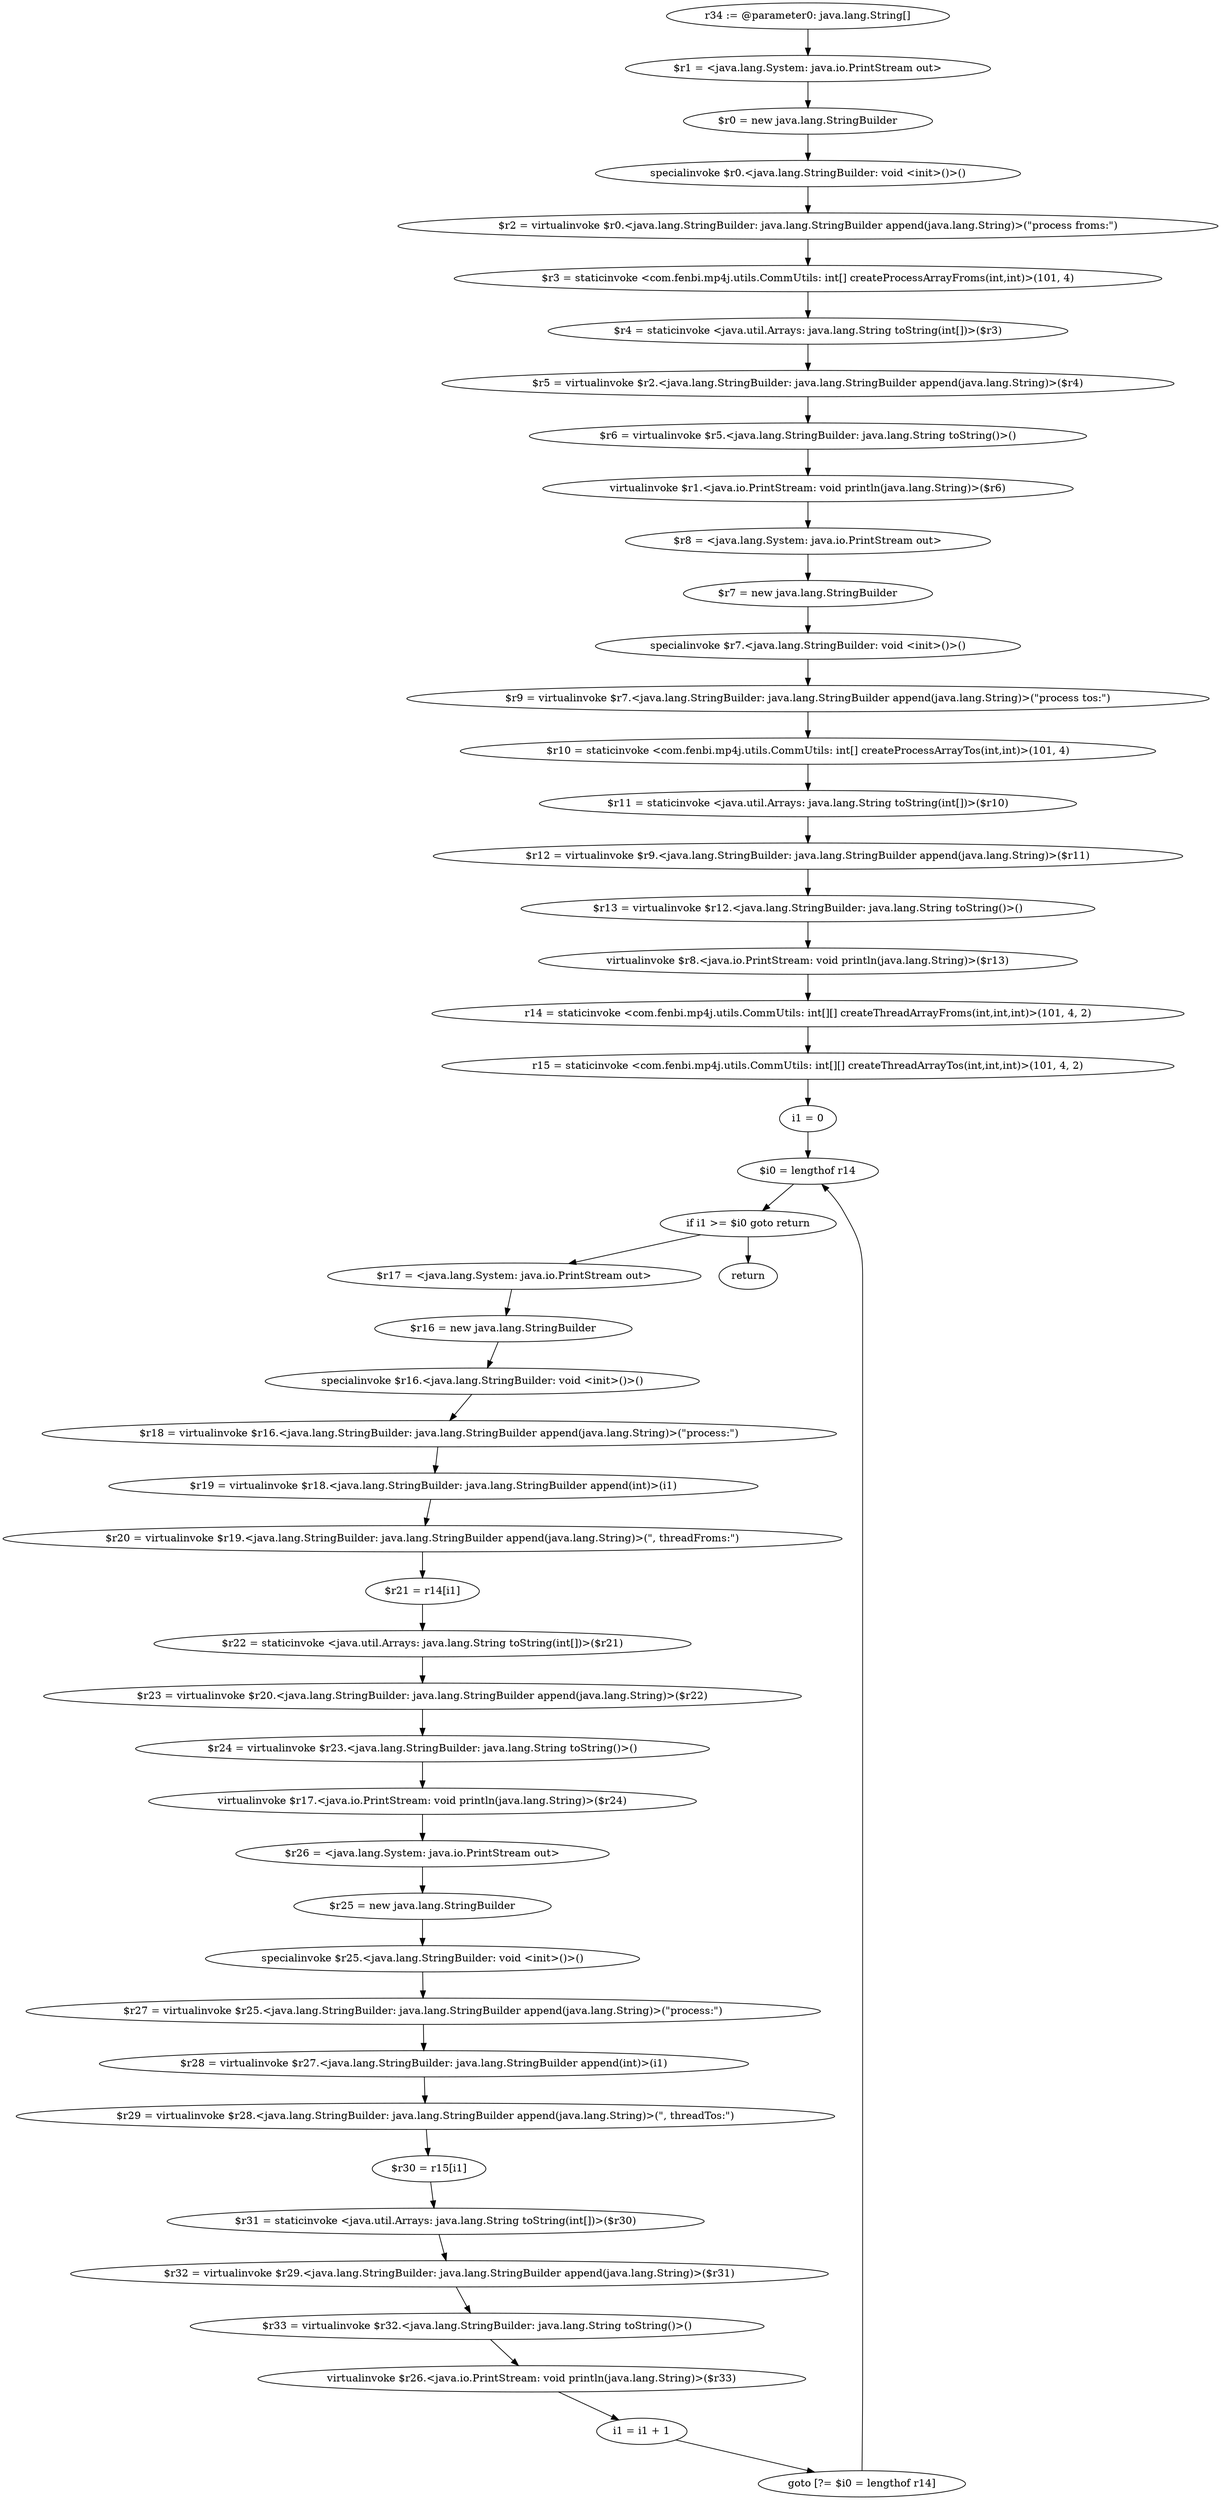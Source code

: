 digraph "unitGraph" {
    "r34 := @parameter0: java.lang.String[]"
    "$r1 = <java.lang.System: java.io.PrintStream out>"
    "$r0 = new java.lang.StringBuilder"
    "specialinvoke $r0.<java.lang.StringBuilder: void <init>()>()"
    "$r2 = virtualinvoke $r0.<java.lang.StringBuilder: java.lang.StringBuilder append(java.lang.String)>(\"process froms:\")"
    "$r3 = staticinvoke <com.fenbi.mp4j.utils.CommUtils: int[] createProcessArrayFroms(int,int)>(101, 4)"
    "$r4 = staticinvoke <java.util.Arrays: java.lang.String toString(int[])>($r3)"
    "$r5 = virtualinvoke $r2.<java.lang.StringBuilder: java.lang.StringBuilder append(java.lang.String)>($r4)"
    "$r6 = virtualinvoke $r5.<java.lang.StringBuilder: java.lang.String toString()>()"
    "virtualinvoke $r1.<java.io.PrintStream: void println(java.lang.String)>($r6)"
    "$r8 = <java.lang.System: java.io.PrintStream out>"
    "$r7 = new java.lang.StringBuilder"
    "specialinvoke $r7.<java.lang.StringBuilder: void <init>()>()"
    "$r9 = virtualinvoke $r7.<java.lang.StringBuilder: java.lang.StringBuilder append(java.lang.String)>(\"process tos:\")"
    "$r10 = staticinvoke <com.fenbi.mp4j.utils.CommUtils: int[] createProcessArrayTos(int,int)>(101, 4)"
    "$r11 = staticinvoke <java.util.Arrays: java.lang.String toString(int[])>($r10)"
    "$r12 = virtualinvoke $r9.<java.lang.StringBuilder: java.lang.StringBuilder append(java.lang.String)>($r11)"
    "$r13 = virtualinvoke $r12.<java.lang.StringBuilder: java.lang.String toString()>()"
    "virtualinvoke $r8.<java.io.PrintStream: void println(java.lang.String)>($r13)"
    "r14 = staticinvoke <com.fenbi.mp4j.utils.CommUtils: int[][] createThreadArrayFroms(int,int,int)>(101, 4, 2)"
    "r15 = staticinvoke <com.fenbi.mp4j.utils.CommUtils: int[][] createThreadArrayTos(int,int,int)>(101, 4, 2)"
    "i1 = 0"
    "$i0 = lengthof r14"
    "if i1 >= $i0 goto return"
    "$r17 = <java.lang.System: java.io.PrintStream out>"
    "$r16 = new java.lang.StringBuilder"
    "specialinvoke $r16.<java.lang.StringBuilder: void <init>()>()"
    "$r18 = virtualinvoke $r16.<java.lang.StringBuilder: java.lang.StringBuilder append(java.lang.String)>(\"process:\")"
    "$r19 = virtualinvoke $r18.<java.lang.StringBuilder: java.lang.StringBuilder append(int)>(i1)"
    "$r20 = virtualinvoke $r19.<java.lang.StringBuilder: java.lang.StringBuilder append(java.lang.String)>(\", threadFroms:\")"
    "$r21 = r14[i1]"
    "$r22 = staticinvoke <java.util.Arrays: java.lang.String toString(int[])>($r21)"
    "$r23 = virtualinvoke $r20.<java.lang.StringBuilder: java.lang.StringBuilder append(java.lang.String)>($r22)"
    "$r24 = virtualinvoke $r23.<java.lang.StringBuilder: java.lang.String toString()>()"
    "virtualinvoke $r17.<java.io.PrintStream: void println(java.lang.String)>($r24)"
    "$r26 = <java.lang.System: java.io.PrintStream out>"
    "$r25 = new java.lang.StringBuilder"
    "specialinvoke $r25.<java.lang.StringBuilder: void <init>()>()"
    "$r27 = virtualinvoke $r25.<java.lang.StringBuilder: java.lang.StringBuilder append(java.lang.String)>(\"process:\")"
    "$r28 = virtualinvoke $r27.<java.lang.StringBuilder: java.lang.StringBuilder append(int)>(i1)"
    "$r29 = virtualinvoke $r28.<java.lang.StringBuilder: java.lang.StringBuilder append(java.lang.String)>(\", threadTos:\")"
    "$r30 = r15[i1]"
    "$r31 = staticinvoke <java.util.Arrays: java.lang.String toString(int[])>($r30)"
    "$r32 = virtualinvoke $r29.<java.lang.StringBuilder: java.lang.StringBuilder append(java.lang.String)>($r31)"
    "$r33 = virtualinvoke $r32.<java.lang.StringBuilder: java.lang.String toString()>()"
    "virtualinvoke $r26.<java.io.PrintStream: void println(java.lang.String)>($r33)"
    "i1 = i1 + 1"
    "goto [?= $i0 = lengthof r14]"
    "return"
    "r34 := @parameter0: java.lang.String[]"->"$r1 = <java.lang.System: java.io.PrintStream out>";
    "$r1 = <java.lang.System: java.io.PrintStream out>"->"$r0 = new java.lang.StringBuilder";
    "$r0 = new java.lang.StringBuilder"->"specialinvoke $r0.<java.lang.StringBuilder: void <init>()>()";
    "specialinvoke $r0.<java.lang.StringBuilder: void <init>()>()"->"$r2 = virtualinvoke $r0.<java.lang.StringBuilder: java.lang.StringBuilder append(java.lang.String)>(\"process froms:\")";
    "$r2 = virtualinvoke $r0.<java.lang.StringBuilder: java.lang.StringBuilder append(java.lang.String)>(\"process froms:\")"->"$r3 = staticinvoke <com.fenbi.mp4j.utils.CommUtils: int[] createProcessArrayFroms(int,int)>(101, 4)";
    "$r3 = staticinvoke <com.fenbi.mp4j.utils.CommUtils: int[] createProcessArrayFroms(int,int)>(101, 4)"->"$r4 = staticinvoke <java.util.Arrays: java.lang.String toString(int[])>($r3)";
    "$r4 = staticinvoke <java.util.Arrays: java.lang.String toString(int[])>($r3)"->"$r5 = virtualinvoke $r2.<java.lang.StringBuilder: java.lang.StringBuilder append(java.lang.String)>($r4)";
    "$r5 = virtualinvoke $r2.<java.lang.StringBuilder: java.lang.StringBuilder append(java.lang.String)>($r4)"->"$r6 = virtualinvoke $r5.<java.lang.StringBuilder: java.lang.String toString()>()";
    "$r6 = virtualinvoke $r5.<java.lang.StringBuilder: java.lang.String toString()>()"->"virtualinvoke $r1.<java.io.PrintStream: void println(java.lang.String)>($r6)";
    "virtualinvoke $r1.<java.io.PrintStream: void println(java.lang.String)>($r6)"->"$r8 = <java.lang.System: java.io.PrintStream out>";
    "$r8 = <java.lang.System: java.io.PrintStream out>"->"$r7 = new java.lang.StringBuilder";
    "$r7 = new java.lang.StringBuilder"->"specialinvoke $r7.<java.lang.StringBuilder: void <init>()>()";
    "specialinvoke $r7.<java.lang.StringBuilder: void <init>()>()"->"$r9 = virtualinvoke $r7.<java.lang.StringBuilder: java.lang.StringBuilder append(java.lang.String)>(\"process tos:\")";
    "$r9 = virtualinvoke $r7.<java.lang.StringBuilder: java.lang.StringBuilder append(java.lang.String)>(\"process tos:\")"->"$r10 = staticinvoke <com.fenbi.mp4j.utils.CommUtils: int[] createProcessArrayTos(int,int)>(101, 4)";
    "$r10 = staticinvoke <com.fenbi.mp4j.utils.CommUtils: int[] createProcessArrayTos(int,int)>(101, 4)"->"$r11 = staticinvoke <java.util.Arrays: java.lang.String toString(int[])>($r10)";
    "$r11 = staticinvoke <java.util.Arrays: java.lang.String toString(int[])>($r10)"->"$r12 = virtualinvoke $r9.<java.lang.StringBuilder: java.lang.StringBuilder append(java.lang.String)>($r11)";
    "$r12 = virtualinvoke $r9.<java.lang.StringBuilder: java.lang.StringBuilder append(java.lang.String)>($r11)"->"$r13 = virtualinvoke $r12.<java.lang.StringBuilder: java.lang.String toString()>()";
    "$r13 = virtualinvoke $r12.<java.lang.StringBuilder: java.lang.String toString()>()"->"virtualinvoke $r8.<java.io.PrintStream: void println(java.lang.String)>($r13)";
    "virtualinvoke $r8.<java.io.PrintStream: void println(java.lang.String)>($r13)"->"r14 = staticinvoke <com.fenbi.mp4j.utils.CommUtils: int[][] createThreadArrayFroms(int,int,int)>(101, 4, 2)";
    "r14 = staticinvoke <com.fenbi.mp4j.utils.CommUtils: int[][] createThreadArrayFroms(int,int,int)>(101, 4, 2)"->"r15 = staticinvoke <com.fenbi.mp4j.utils.CommUtils: int[][] createThreadArrayTos(int,int,int)>(101, 4, 2)";
    "r15 = staticinvoke <com.fenbi.mp4j.utils.CommUtils: int[][] createThreadArrayTos(int,int,int)>(101, 4, 2)"->"i1 = 0";
    "i1 = 0"->"$i0 = lengthof r14";
    "$i0 = lengthof r14"->"if i1 >= $i0 goto return";
    "if i1 >= $i0 goto return"->"$r17 = <java.lang.System: java.io.PrintStream out>";
    "if i1 >= $i0 goto return"->"return";
    "$r17 = <java.lang.System: java.io.PrintStream out>"->"$r16 = new java.lang.StringBuilder";
    "$r16 = new java.lang.StringBuilder"->"specialinvoke $r16.<java.lang.StringBuilder: void <init>()>()";
    "specialinvoke $r16.<java.lang.StringBuilder: void <init>()>()"->"$r18 = virtualinvoke $r16.<java.lang.StringBuilder: java.lang.StringBuilder append(java.lang.String)>(\"process:\")";
    "$r18 = virtualinvoke $r16.<java.lang.StringBuilder: java.lang.StringBuilder append(java.lang.String)>(\"process:\")"->"$r19 = virtualinvoke $r18.<java.lang.StringBuilder: java.lang.StringBuilder append(int)>(i1)";
    "$r19 = virtualinvoke $r18.<java.lang.StringBuilder: java.lang.StringBuilder append(int)>(i1)"->"$r20 = virtualinvoke $r19.<java.lang.StringBuilder: java.lang.StringBuilder append(java.lang.String)>(\", threadFroms:\")";
    "$r20 = virtualinvoke $r19.<java.lang.StringBuilder: java.lang.StringBuilder append(java.lang.String)>(\", threadFroms:\")"->"$r21 = r14[i1]";
    "$r21 = r14[i1]"->"$r22 = staticinvoke <java.util.Arrays: java.lang.String toString(int[])>($r21)";
    "$r22 = staticinvoke <java.util.Arrays: java.lang.String toString(int[])>($r21)"->"$r23 = virtualinvoke $r20.<java.lang.StringBuilder: java.lang.StringBuilder append(java.lang.String)>($r22)";
    "$r23 = virtualinvoke $r20.<java.lang.StringBuilder: java.lang.StringBuilder append(java.lang.String)>($r22)"->"$r24 = virtualinvoke $r23.<java.lang.StringBuilder: java.lang.String toString()>()";
    "$r24 = virtualinvoke $r23.<java.lang.StringBuilder: java.lang.String toString()>()"->"virtualinvoke $r17.<java.io.PrintStream: void println(java.lang.String)>($r24)";
    "virtualinvoke $r17.<java.io.PrintStream: void println(java.lang.String)>($r24)"->"$r26 = <java.lang.System: java.io.PrintStream out>";
    "$r26 = <java.lang.System: java.io.PrintStream out>"->"$r25 = new java.lang.StringBuilder";
    "$r25 = new java.lang.StringBuilder"->"specialinvoke $r25.<java.lang.StringBuilder: void <init>()>()";
    "specialinvoke $r25.<java.lang.StringBuilder: void <init>()>()"->"$r27 = virtualinvoke $r25.<java.lang.StringBuilder: java.lang.StringBuilder append(java.lang.String)>(\"process:\")";
    "$r27 = virtualinvoke $r25.<java.lang.StringBuilder: java.lang.StringBuilder append(java.lang.String)>(\"process:\")"->"$r28 = virtualinvoke $r27.<java.lang.StringBuilder: java.lang.StringBuilder append(int)>(i1)";
    "$r28 = virtualinvoke $r27.<java.lang.StringBuilder: java.lang.StringBuilder append(int)>(i1)"->"$r29 = virtualinvoke $r28.<java.lang.StringBuilder: java.lang.StringBuilder append(java.lang.String)>(\", threadTos:\")";
    "$r29 = virtualinvoke $r28.<java.lang.StringBuilder: java.lang.StringBuilder append(java.lang.String)>(\", threadTos:\")"->"$r30 = r15[i1]";
    "$r30 = r15[i1]"->"$r31 = staticinvoke <java.util.Arrays: java.lang.String toString(int[])>($r30)";
    "$r31 = staticinvoke <java.util.Arrays: java.lang.String toString(int[])>($r30)"->"$r32 = virtualinvoke $r29.<java.lang.StringBuilder: java.lang.StringBuilder append(java.lang.String)>($r31)";
    "$r32 = virtualinvoke $r29.<java.lang.StringBuilder: java.lang.StringBuilder append(java.lang.String)>($r31)"->"$r33 = virtualinvoke $r32.<java.lang.StringBuilder: java.lang.String toString()>()";
    "$r33 = virtualinvoke $r32.<java.lang.StringBuilder: java.lang.String toString()>()"->"virtualinvoke $r26.<java.io.PrintStream: void println(java.lang.String)>($r33)";
    "virtualinvoke $r26.<java.io.PrintStream: void println(java.lang.String)>($r33)"->"i1 = i1 + 1";
    "i1 = i1 + 1"->"goto [?= $i0 = lengthof r14]";
    "goto [?= $i0 = lengthof r14]"->"$i0 = lengthof r14";
}
